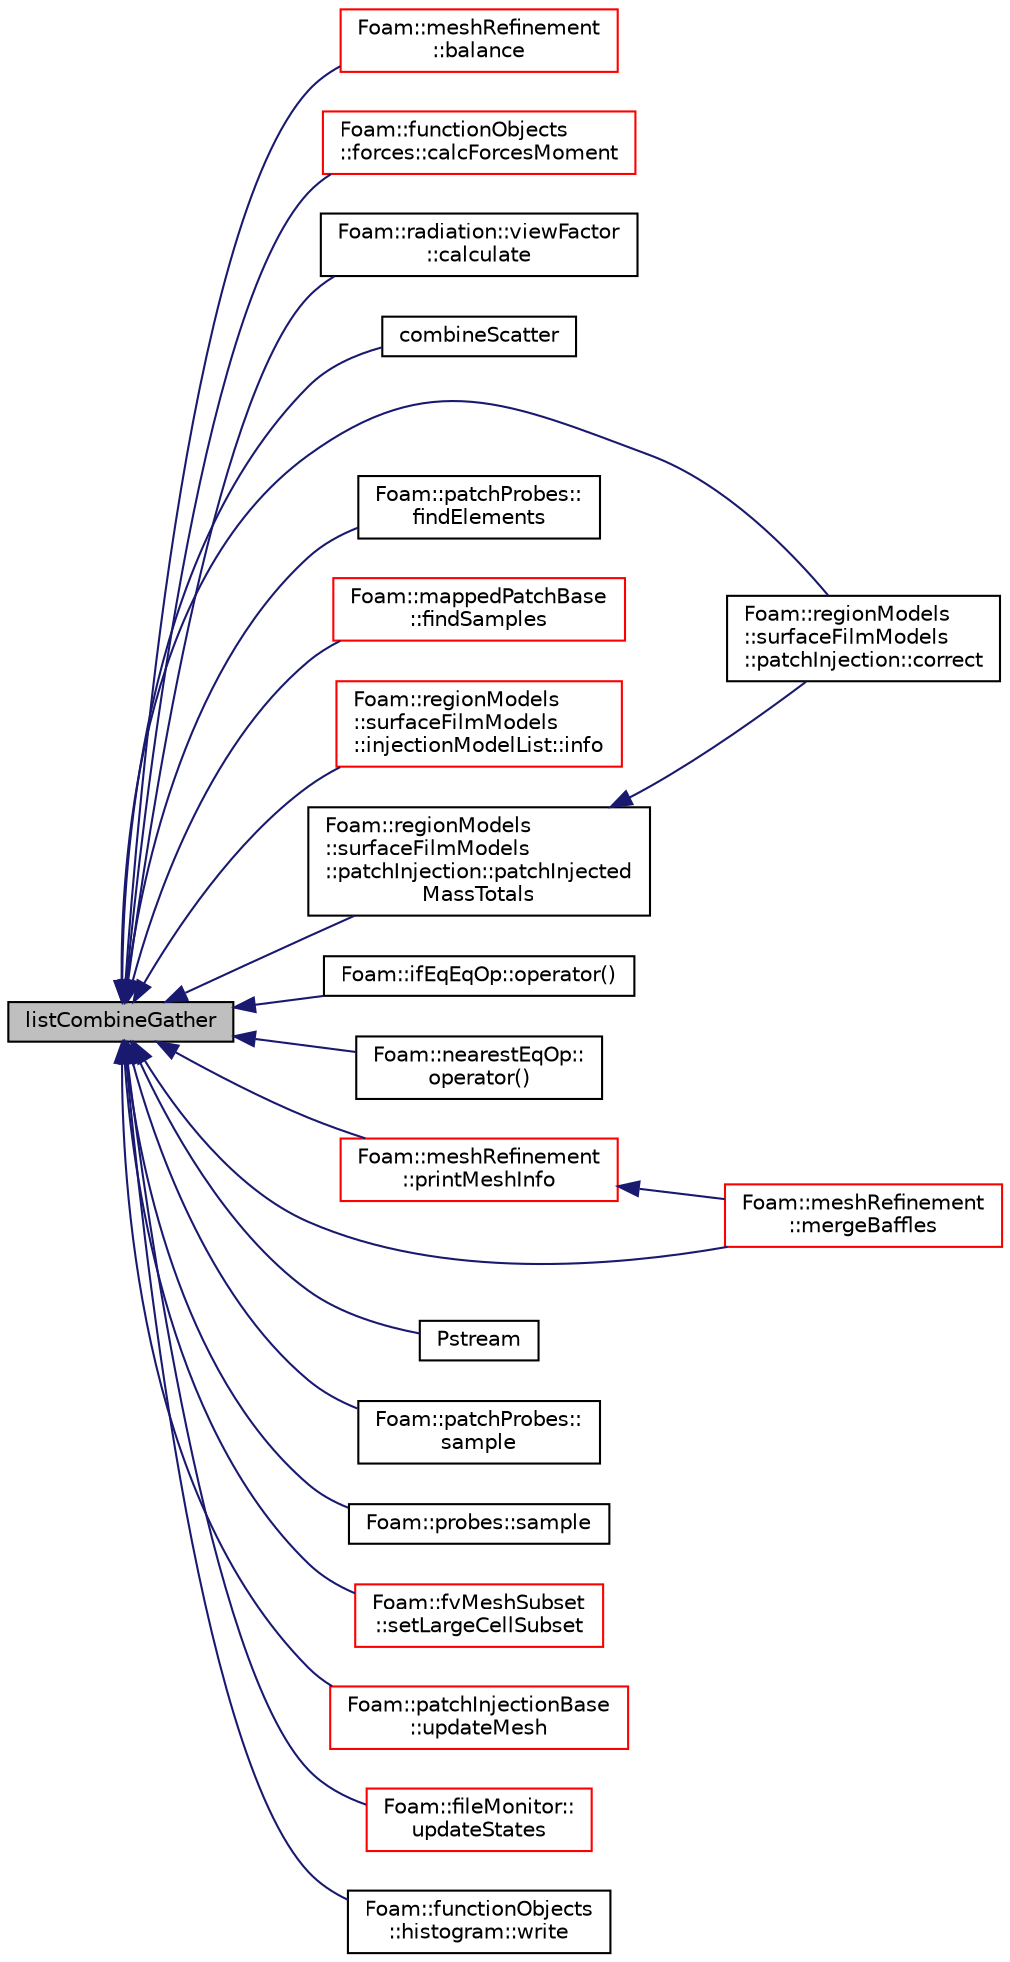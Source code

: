 digraph "listCombineGather"
{
  bgcolor="transparent";
  edge [fontname="Helvetica",fontsize="10",labelfontname="Helvetica",labelfontsize="10"];
  node [fontname="Helvetica",fontsize="10",shape=record];
  rankdir="LR";
  Node3685 [label="listCombineGather",height=0.2,width=0.4,color="black", fillcolor="grey75", style="filled", fontcolor="black"];
  Node3685 -> Node3686 [dir="back",color="midnightblue",fontsize="10",style="solid",fontname="Helvetica"];
  Node3686 [label="Foam::meshRefinement\l::balance",height=0.2,width=0.4,color="red",URL="$a25857.html#a64feb4b7a4116efb2111d5adf88b50a3",tooltip="Redecompose according to cell count. "];
  Node3685 -> Node3693 [dir="back",color="midnightblue",fontsize="10",style="solid",fontname="Helvetica"];
  Node3693 [label="Foam::functionObjects\l::forces::calcForcesMoment",height=0.2,width=0.4,color="red",URL="$a24365.html#a71e93fd80e1ccacbf30c602b4ea11abc",tooltip="Calculate the forces and moments. "];
  Node3685 -> Node3700 [dir="back",color="midnightblue",fontsize="10",style="solid",fontname="Helvetica"];
  Node3700 [label="Foam::radiation::viewFactor\l::calculate",height=0.2,width=0.4,color="black",URL="$a31381.html#afe1d8348c24e6589bc7c0b3f689316a7",tooltip="Solve system of equation(s) "];
  Node3685 -> Node3701 [dir="back",color="midnightblue",fontsize="10",style="solid",fontname="Helvetica"];
  Node3701 [label="combineScatter",height=0.2,width=0.4,color="black",URL="$a27357.html#aca0c5c69df01302f98555cacd74a967a",tooltip="Like above but switches between linear/tree communication. "];
  Node3685 -> Node3702 [dir="back",color="midnightblue",fontsize="10",style="solid",fontname="Helvetica"];
  Node3702 [label="Foam::regionModels\l::surfaceFilmModels\l::patchInjection::correct",height=0.2,width=0.4,color="black",URL="$a30189.html#a8c67db65404877aac3731246ffb15754",tooltip="Correct. "];
  Node3685 -> Node3703 [dir="back",color="midnightblue",fontsize="10",style="solid",fontname="Helvetica"];
  Node3703 [label="Foam::patchProbes::\lfindElements",height=0.2,width=0.4,color="black",URL="$a30537.html#a852f621399b6ee1f3467e69a1d5fe8b4",tooltip="Find elements containing patchProbes. "];
  Node3685 -> Node3704 [dir="back",color="midnightblue",fontsize="10",style="solid",fontname="Helvetica"];
  Node3704 [label="Foam::mappedPatchBase\l::findSamples",height=0.2,width=0.4,color="red",URL="$a26225.html#a5b45dd96de2566fe120ce82fd632868c",tooltip="Find cells/faces containing samples. "];
  Node3685 -> Node3708 [dir="back",color="midnightblue",fontsize="10",style="solid",fontname="Helvetica"];
  Node3708 [label="Foam::regionModels\l::surfaceFilmModels\l::injectionModelList::info",height=0.2,width=0.4,color="red",URL="$a30185.html#a535c2aef67becff77ed292ab0eceb44c",tooltip="Provide some info. "];
  Node3685 -> Node3689 [dir="back",color="midnightblue",fontsize="10",style="solid",fontname="Helvetica"];
  Node3689 [label="Foam::meshRefinement\l::mergeBaffles",height=0.2,width=0.4,color="red",URL="$a25857.html#aa959f1ef1377d3a4eaac5ff099280e50",tooltip="Merge baffles. Gets pairs of faces. "];
  Node3685 -> Node3711 [dir="back",color="midnightblue",fontsize="10",style="solid",fontname="Helvetica"];
  Node3711 [label="Foam::ifEqEqOp::operator()",height=0.2,width=0.4,color="black",URL="$a22409.html#a11b523ea721588ff21a031254c7eb98b"];
  Node3685 -> Node3712 [dir="back",color="midnightblue",fontsize="10",style="solid",fontname="Helvetica"];
  Node3712 [label="Foam::nearestEqOp::\loperator()",height=0.2,width=0.4,color="black",URL="$a30669.html#a7125bb052e112a423cd8082006cdac3b"];
  Node3685 -> Node3713 [dir="back",color="midnightblue",fontsize="10",style="solid",fontname="Helvetica"];
  Node3713 [label="Foam::regionModels\l::surfaceFilmModels\l::patchInjection::patchInjected\lMassTotals",height=0.2,width=0.4,color="black",URL="$a30189.html#a757f55ba1fba3e06a509248826a09cab",tooltip="Accumulate the total mass injected for the patches into the. "];
  Node3713 -> Node3702 [dir="back",color="midnightblue",fontsize="10",style="solid",fontname="Helvetica"];
  Node3685 -> Node3714 [dir="back",color="midnightblue",fontsize="10",style="solid",fontname="Helvetica"];
  Node3714 [label="Foam::meshRefinement\l::printMeshInfo",height=0.2,width=0.4,color="red",URL="$a25857.html#a5f2793031a24693c73d09dfecd26debb",tooltip="Print some mesh stats. "];
  Node3714 -> Node3689 [dir="back",color="midnightblue",fontsize="10",style="solid",fontname="Helvetica"];
  Node3685 -> Node3715 [dir="back",color="midnightblue",fontsize="10",style="solid",fontname="Helvetica"];
  Node3715 [label="Pstream",height=0.2,width=0.4,color="black",URL="$a27357.html#a2b31c5d4673e1c7d7366b8b6bf47830d",tooltip="Construct given optional buffer size. "];
  Node3685 -> Node3716 [dir="back",color="midnightblue",fontsize="10",style="solid",fontname="Helvetica"];
  Node3716 [label="Foam::patchProbes::\lsample",height=0.2,width=0.4,color="black",URL="$a30537.html#a84607d02ba42af254a8072b9a7369807"];
  Node3685 -> Node3717 [dir="back",color="midnightblue",fontsize="10",style="solid",fontname="Helvetica"];
  Node3717 [label="Foam::probes::sample",height=0.2,width=0.4,color="black",URL="$a30541.html#a84607d02ba42af254a8072b9a7369807"];
  Node3685 -> Node3718 [dir="back",color="midnightblue",fontsize="10",style="solid",fontname="Helvetica"];
  Node3718 [label="Foam::fvMeshSubset\l::setLargeCellSubset",height=0.2,width=0.4,color="red",URL="$a22201.html#aa5aecd31ebb23c10811eb60949808165",tooltip="Set the subset from all cells with region == currentRegion. "];
  Node3685 -> Node3730 [dir="back",color="midnightblue",fontsize="10",style="solid",fontname="Helvetica"];
  Node3730 [label="Foam::patchInjectionBase\l::updateMesh",height=0.2,width=0.4,color="red",URL="$a25229.html#a6d43ae10cf9dba5b6063e706ab5534e3",tooltip="Update patch geometry and derived info for injection locations. "];
  Node3685 -> Node3733 [dir="back",color="midnightblue",fontsize="10",style="solid",fontname="Helvetica"];
  Node3733 [label="Foam::fileMonitor::\lupdateStates",height=0.2,width=0.4,color="red",URL="$a29853.html#ac38a777da12c7343e8414b4f20c1ce69",tooltip="Check state of all files. Updates state_. "];
  Node3685 -> Node3735 [dir="back",color="midnightblue",fontsize="10",style="solid",fontname="Helvetica"];
  Node3735 [label="Foam::functionObjects\l::histogram::write",height=0.2,width=0.4,color="black",URL="$a24201.html#ae8f6374e29a250261b3979bbd6e5cb40",tooltip="Calculate the histogram and write. "];
}
